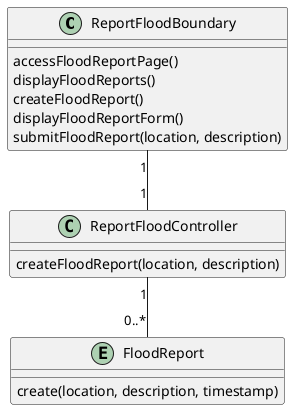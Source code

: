 @startuml

class ReportFloodBoundary {
    accessFloodReportPage()
    displayFloodReports()
    createFloodReport()
    displayFloodReportForm()
    submitFloodReport(location, description)
}

class ReportFloodController {
    createFloodReport(location, description)
}
entity FloodReport {
    create(location, description, timestamp)
}

ReportFloodBoundary "1" -- "1" ReportFloodController
ReportFloodController "1" -- "0..*" FloodReport

@enduml